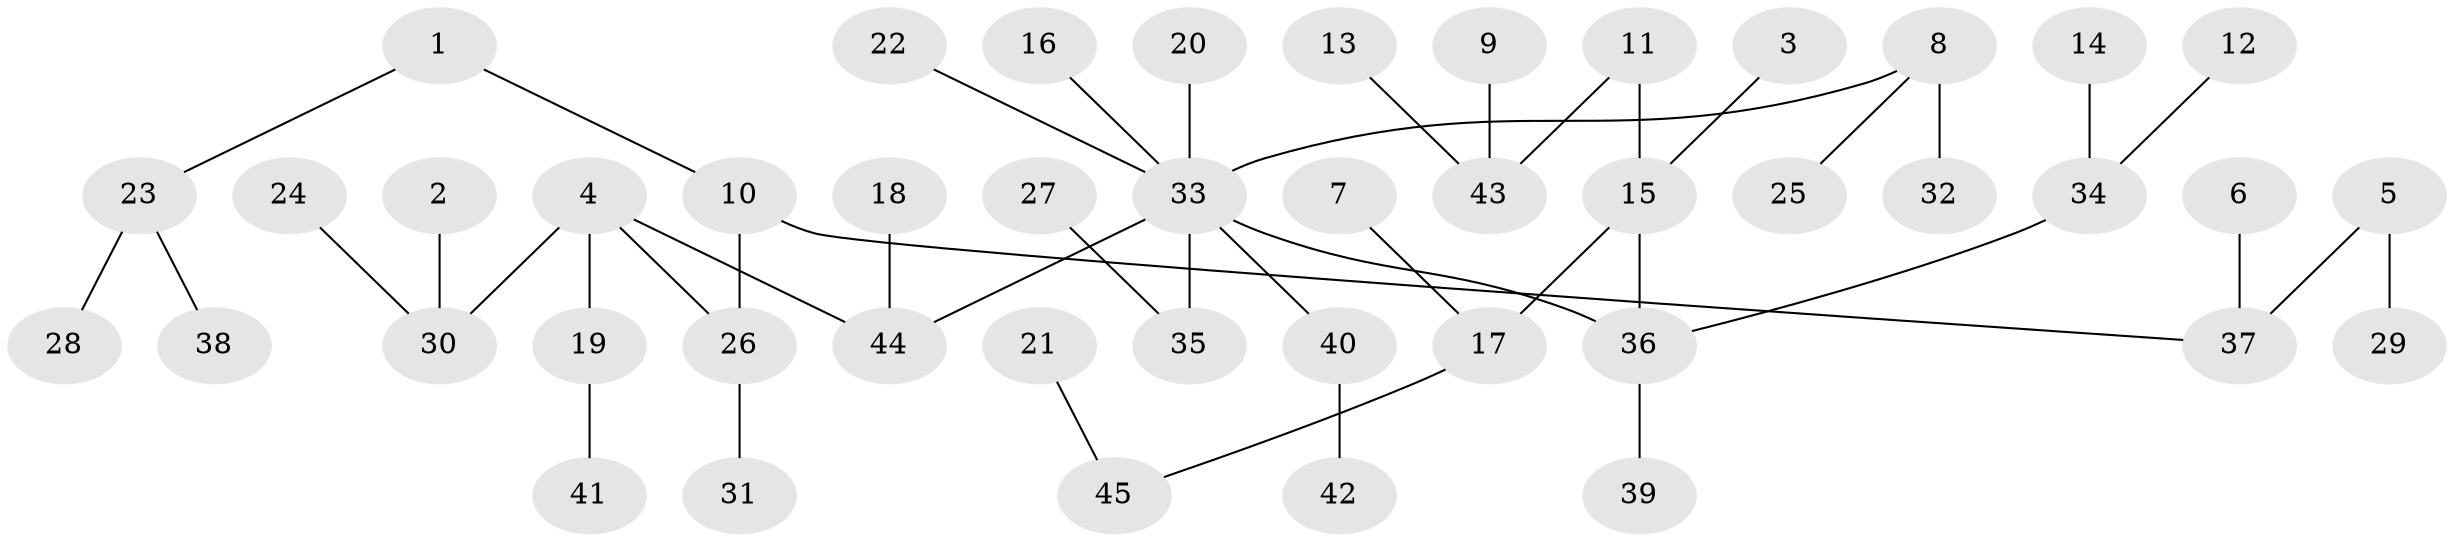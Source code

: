 // original degree distribution, {6: 0.02702702702702703, 5: 0.060810810810810814, 7: 0.006756756756756757, 1: 0.5337837837837838, 3: 0.11486486486486487, 4: 0.04054054054054054, 2: 0.21621621621621623}
// Generated by graph-tools (version 1.1) at 2025/37/03/04/25 23:37:30]
// undirected, 45 vertices, 44 edges
graph export_dot {
  node [color=gray90,style=filled];
  1;
  2;
  3;
  4;
  5;
  6;
  7;
  8;
  9;
  10;
  11;
  12;
  13;
  14;
  15;
  16;
  17;
  18;
  19;
  20;
  21;
  22;
  23;
  24;
  25;
  26;
  27;
  28;
  29;
  30;
  31;
  32;
  33;
  34;
  35;
  36;
  37;
  38;
  39;
  40;
  41;
  42;
  43;
  44;
  45;
  1 -- 10 [weight=1.0];
  1 -- 23 [weight=1.0];
  2 -- 30 [weight=1.0];
  3 -- 15 [weight=1.0];
  4 -- 19 [weight=1.0];
  4 -- 26 [weight=1.0];
  4 -- 30 [weight=1.0];
  4 -- 44 [weight=1.0];
  5 -- 29 [weight=1.0];
  5 -- 37 [weight=1.0];
  6 -- 37 [weight=1.0];
  7 -- 17 [weight=1.0];
  8 -- 25 [weight=1.0];
  8 -- 32 [weight=1.0];
  8 -- 33 [weight=1.0];
  9 -- 43 [weight=1.0];
  10 -- 26 [weight=1.0];
  10 -- 37 [weight=1.0];
  11 -- 15 [weight=1.0];
  11 -- 43 [weight=1.0];
  12 -- 34 [weight=1.0];
  13 -- 43 [weight=1.0];
  14 -- 34 [weight=1.0];
  15 -- 17 [weight=1.0];
  15 -- 36 [weight=1.0];
  16 -- 33 [weight=1.0];
  17 -- 45 [weight=1.0];
  18 -- 44 [weight=1.0];
  19 -- 41 [weight=1.0];
  20 -- 33 [weight=1.0];
  21 -- 45 [weight=1.0];
  22 -- 33 [weight=1.0];
  23 -- 28 [weight=1.0];
  23 -- 38 [weight=1.0];
  24 -- 30 [weight=1.0];
  26 -- 31 [weight=1.0];
  27 -- 35 [weight=1.0];
  33 -- 35 [weight=1.0];
  33 -- 36 [weight=1.0];
  33 -- 40 [weight=1.0];
  33 -- 44 [weight=1.0];
  34 -- 36 [weight=1.0];
  36 -- 39 [weight=1.0];
  40 -- 42 [weight=1.0];
}
